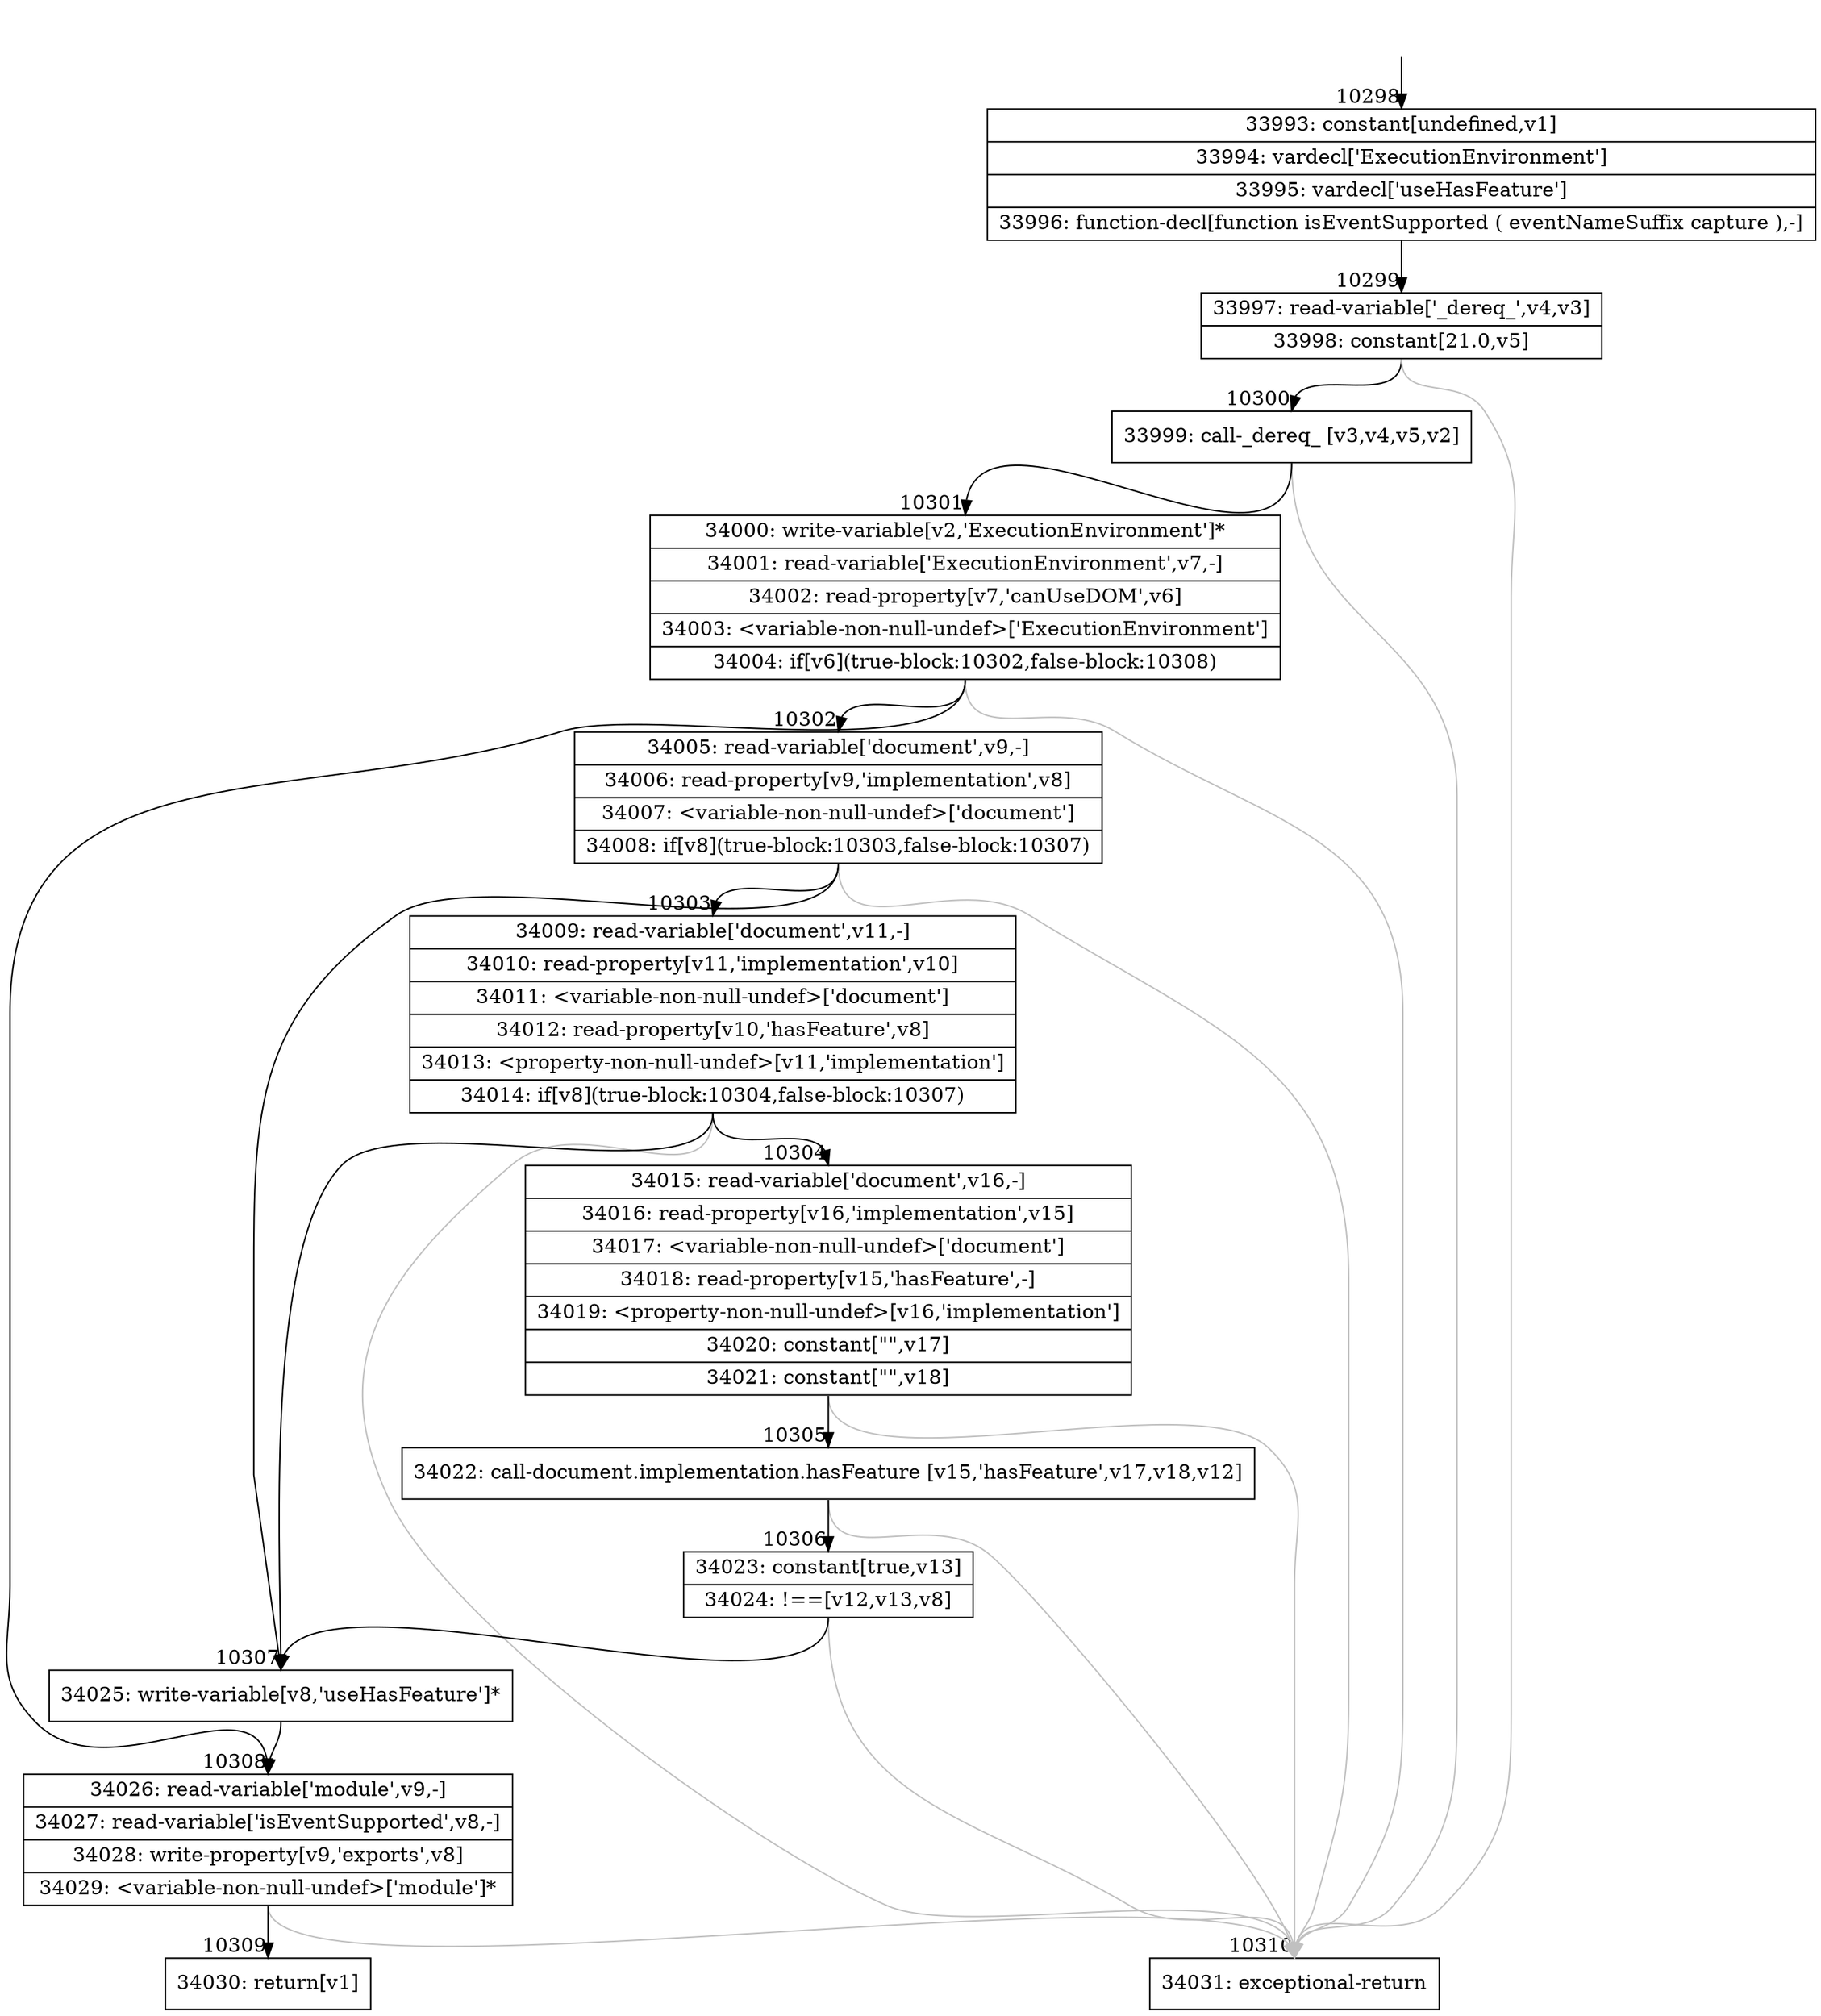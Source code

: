 digraph {
rankdir="TD"
BB_entry772[shape=none,label=""];
BB_entry772 -> BB10298 [tailport=s, headport=n, headlabel="    10298"]
BB10298 [shape=record label="{33993: constant[undefined,v1]|33994: vardecl['ExecutionEnvironment']|33995: vardecl['useHasFeature']|33996: function-decl[function isEventSupported ( eventNameSuffix capture ),-]}" ] 
BB10298 -> BB10299 [tailport=s, headport=n, headlabel="      10299"]
BB10299 [shape=record label="{33997: read-variable['_dereq_',v4,v3]|33998: constant[21.0,v5]}" ] 
BB10299 -> BB10300 [tailport=s, headport=n, headlabel="      10300"]
BB10299 -> BB10310 [tailport=s, headport=n, color=gray, headlabel="      10310"]
BB10300 [shape=record label="{33999: call-_dereq_ [v3,v4,v5,v2]}" ] 
BB10300 -> BB10301 [tailport=s, headport=n, headlabel="      10301"]
BB10300 -> BB10310 [tailport=s, headport=n, color=gray]
BB10301 [shape=record label="{34000: write-variable[v2,'ExecutionEnvironment']*|34001: read-variable['ExecutionEnvironment',v7,-]|34002: read-property[v7,'canUseDOM',v6]|34003: \<variable-non-null-undef\>['ExecutionEnvironment']|34004: if[v6](true-block:10302,false-block:10308)}" ] 
BB10301 -> BB10302 [tailport=s, headport=n, headlabel="      10302"]
BB10301 -> BB10308 [tailport=s, headport=n, headlabel="      10308"]
BB10301 -> BB10310 [tailport=s, headport=n, color=gray]
BB10302 [shape=record label="{34005: read-variable['document',v9,-]|34006: read-property[v9,'implementation',v8]|34007: \<variable-non-null-undef\>['document']|34008: if[v8](true-block:10303,false-block:10307)}" ] 
BB10302 -> BB10307 [tailport=s, headport=n, headlabel="      10307"]
BB10302 -> BB10303 [tailport=s, headport=n, headlabel="      10303"]
BB10302 -> BB10310 [tailport=s, headport=n, color=gray]
BB10303 [shape=record label="{34009: read-variable['document',v11,-]|34010: read-property[v11,'implementation',v10]|34011: \<variable-non-null-undef\>['document']|34012: read-property[v10,'hasFeature',v8]|34013: \<property-non-null-undef\>[v11,'implementation']|34014: if[v8](true-block:10304,false-block:10307)}" ] 
BB10303 -> BB10307 [tailport=s, headport=n]
BB10303 -> BB10304 [tailport=s, headport=n, headlabel="      10304"]
BB10303 -> BB10310 [tailport=s, headport=n, color=gray]
BB10304 [shape=record label="{34015: read-variable['document',v16,-]|34016: read-property[v16,'implementation',v15]|34017: \<variable-non-null-undef\>['document']|34018: read-property[v15,'hasFeature',-]|34019: \<property-non-null-undef\>[v16,'implementation']|34020: constant[\"\",v17]|34021: constant[\"\",v18]}" ] 
BB10304 -> BB10305 [tailport=s, headport=n, headlabel="      10305"]
BB10304 -> BB10310 [tailport=s, headport=n, color=gray]
BB10305 [shape=record label="{34022: call-document.implementation.hasFeature [v15,'hasFeature',v17,v18,v12]}" ] 
BB10305 -> BB10306 [tailport=s, headport=n, headlabel="      10306"]
BB10305 -> BB10310 [tailport=s, headport=n, color=gray]
BB10306 [shape=record label="{34023: constant[true,v13]|34024: !==[v12,v13,v8]}" ] 
BB10306 -> BB10307 [tailport=s, headport=n]
BB10306 -> BB10310 [tailport=s, headport=n, color=gray]
BB10307 [shape=record label="{34025: write-variable[v8,'useHasFeature']*}" ] 
BB10307 -> BB10308 [tailport=s, headport=n]
BB10308 [shape=record label="{34026: read-variable['module',v9,-]|34027: read-variable['isEventSupported',v8,-]|34028: write-property[v9,'exports',v8]|34029: \<variable-non-null-undef\>['module']*}" ] 
BB10308 -> BB10309 [tailport=s, headport=n, headlabel="      10309"]
BB10308 -> BB10310 [tailport=s, headport=n, color=gray]
BB10309 [shape=record label="{34030: return[v1]}" ] 
BB10310 [shape=record label="{34031: exceptional-return}" ] 
//#$~ 18508
}
